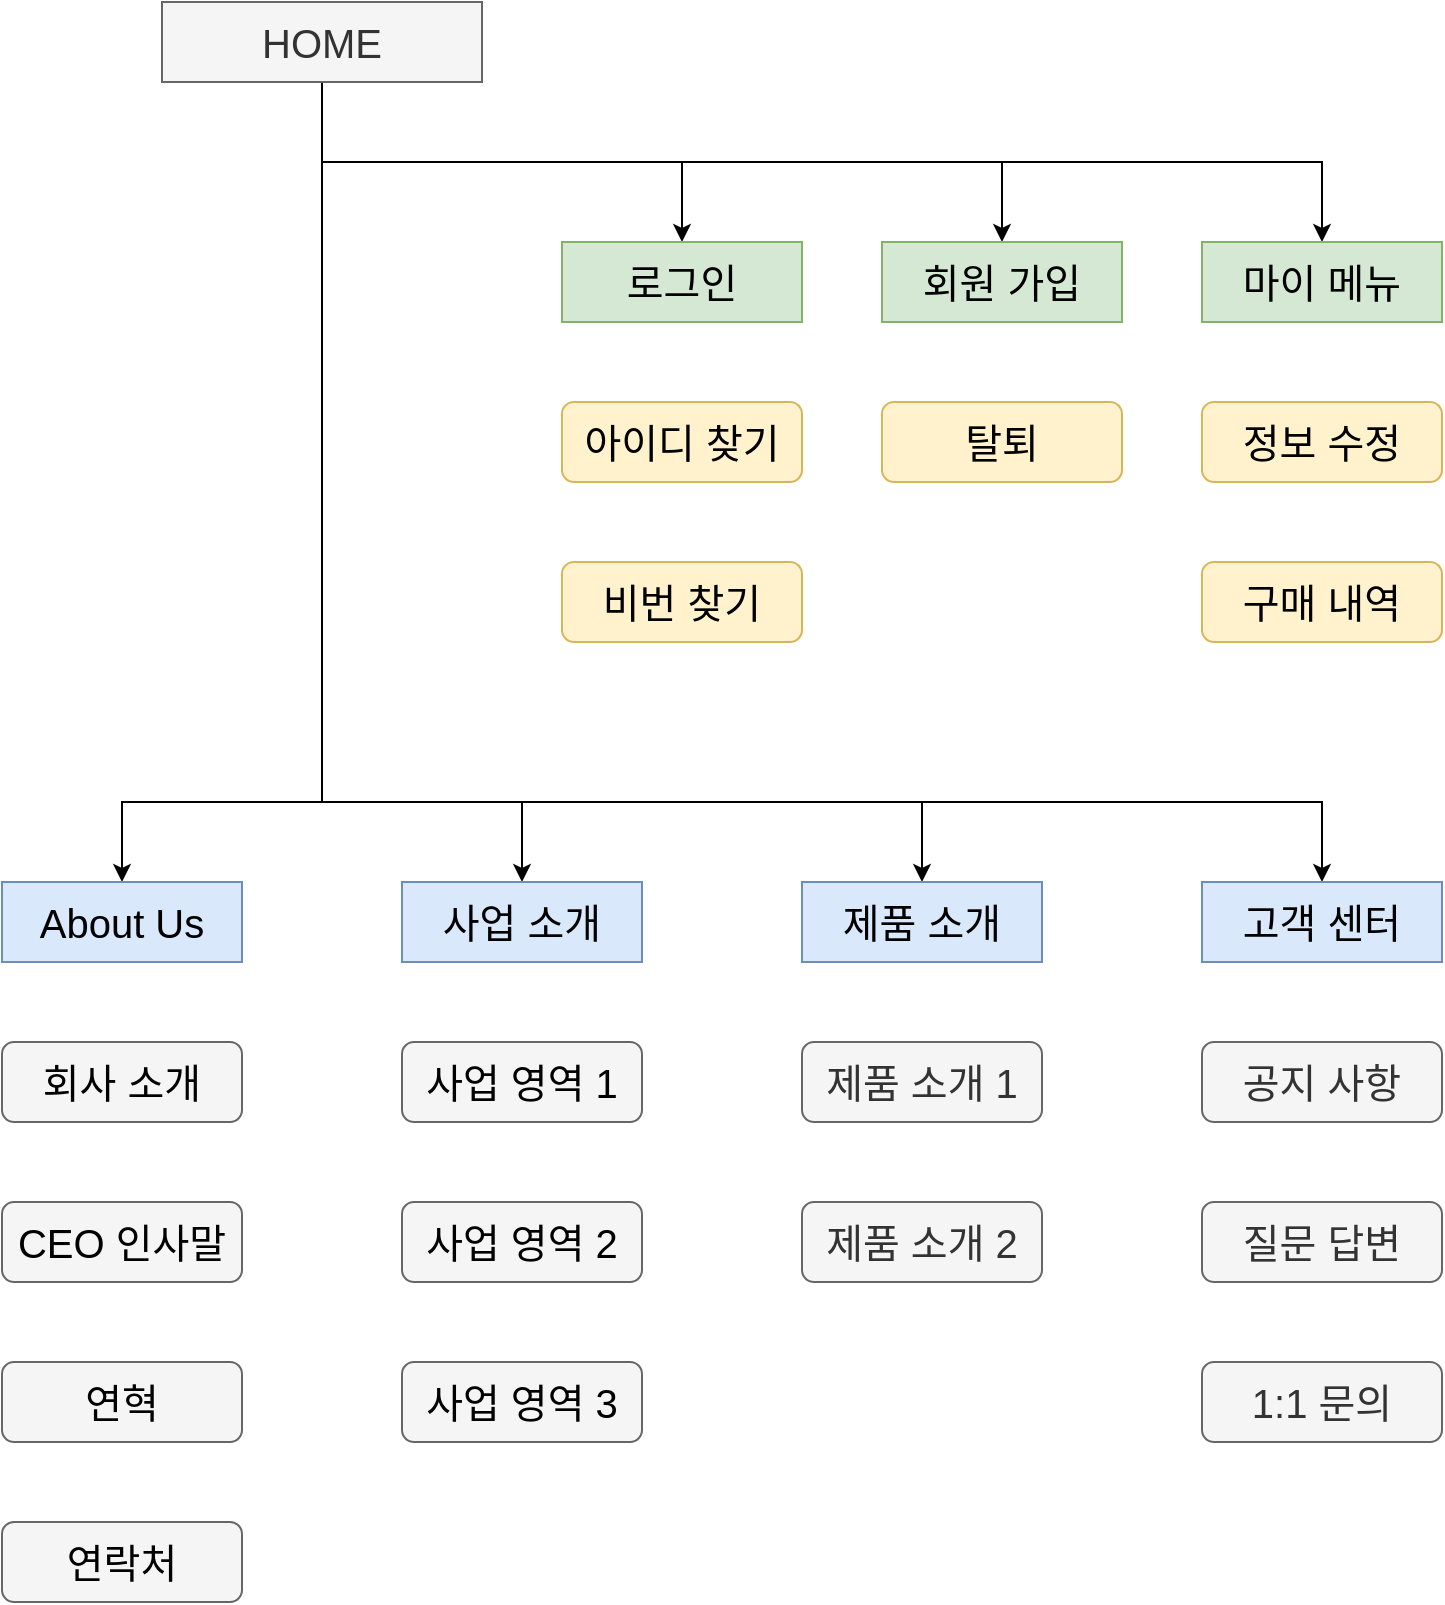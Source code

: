 <mxfile version="20.8.16" type="github">
  <diagram name="페이지-1" id="_Jpwml0fOtb8tEQNi3Sa">
    <mxGraphModel dx="1909" dy="998" grid="1" gridSize="10" guides="1" tooltips="1" connect="1" arrows="1" fold="1" page="1" pageScale="1" pageWidth="827" pageHeight="1169" math="0" shadow="0">
      <root>
        <mxCell id="0" />
        <mxCell id="1" parent="0" />
        <mxCell id="LK1-EXkS_fml6ojnkV7v-27" style="edgeStyle=orthogonalEdgeStyle;rounded=0;orthogonalLoop=1;jettySize=auto;html=1;fontSize=20;fontColor=#333333;entryX=0.5;entryY=0;entryDx=0;entryDy=0;" edge="1" parent="1" source="LK1-EXkS_fml6ojnkV7v-1" target="LK1-EXkS_fml6ojnkV7v-2">
          <mxGeometry relative="1" as="geometry">
            <mxPoint x="240" y="440" as="targetPoint" />
            <Array as="points">
              <mxPoint x="240" y="440" />
              <mxPoint x="140" y="440" />
            </Array>
          </mxGeometry>
        </mxCell>
        <mxCell id="LK1-EXkS_fml6ojnkV7v-28" style="edgeStyle=orthogonalEdgeStyle;rounded=0;orthogonalLoop=1;jettySize=auto;html=1;entryX=0.5;entryY=0;entryDx=0;entryDy=0;fontSize=20;fontColor=#333333;" edge="1" parent="1" source="LK1-EXkS_fml6ojnkV7v-1" target="LK1-EXkS_fml6ojnkV7v-7">
          <mxGeometry relative="1" as="geometry">
            <Array as="points">
              <mxPoint x="240" y="440" />
              <mxPoint x="340" y="440" />
            </Array>
          </mxGeometry>
        </mxCell>
        <mxCell id="LK1-EXkS_fml6ojnkV7v-30" style="edgeStyle=orthogonalEdgeStyle;rounded=0;orthogonalLoop=1;jettySize=auto;html=1;entryX=0.5;entryY=0;entryDx=0;entryDy=0;fontSize=20;fontColor=#333333;" edge="1" parent="1" source="LK1-EXkS_fml6ojnkV7v-1" target="LK1-EXkS_fml6ojnkV7v-11">
          <mxGeometry relative="1" as="geometry">
            <Array as="points">
              <mxPoint x="240" y="440" />
              <mxPoint x="540" y="440" />
            </Array>
          </mxGeometry>
        </mxCell>
        <mxCell id="LK1-EXkS_fml6ojnkV7v-31" style="edgeStyle=orthogonalEdgeStyle;rounded=0;orthogonalLoop=1;jettySize=auto;html=1;entryX=0.5;entryY=0;entryDx=0;entryDy=0;fontSize=20;fontColor=#333333;" edge="1" parent="1" source="LK1-EXkS_fml6ojnkV7v-1" target="LK1-EXkS_fml6ojnkV7v-14">
          <mxGeometry relative="1" as="geometry">
            <Array as="points">
              <mxPoint x="240" y="440" />
              <mxPoint x="740" y="440" />
            </Array>
          </mxGeometry>
        </mxCell>
        <mxCell id="LK1-EXkS_fml6ojnkV7v-32" style="edgeStyle=orthogonalEdgeStyle;rounded=0;orthogonalLoop=1;jettySize=auto;html=1;entryX=0.5;entryY=0;entryDx=0;entryDy=0;fontSize=20;fontColor=#333333;" edge="1" parent="1" source="LK1-EXkS_fml6ojnkV7v-1" target="LK1-EXkS_fml6ojnkV7v-18">
          <mxGeometry relative="1" as="geometry">
            <Array as="points">
              <mxPoint x="240" y="120" />
              <mxPoint x="420" y="120" />
            </Array>
          </mxGeometry>
        </mxCell>
        <mxCell id="LK1-EXkS_fml6ojnkV7v-33" style="edgeStyle=orthogonalEdgeStyle;rounded=0;orthogonalLoop=1;jettySize=auto;html=1;fontSize=20;fontColor=#333333;" edge="1" parent="1" source="LK1-EXkS_fml6ojnkV7v-1" target="LK1-EXkS_fml6ojnkV7v-21">
          <mxGeometry relative="1" as="geometry">
            <Array as="points">
              <mxPoint x="240" y="120" />
              <mxPoint x="580" y="120" />
            </Array>
          </mxGeometry>
        </mxCell>
        <mxCell id="LK1-EXkS_fml6ojnkV7v-34" style="edgeStyle=orthogonalEdgeStyle;rounded=0;orthogonalLoop=1;jettySize=auto;html=1;entryX=0.5;entryY=0;entryDx=0;entryDy=0;fontSize=20;fontColor=#333333;" edge="1" parent="1" source="LK1-EXkS_fml6ojnkV7v-1" target="LK1-EXkS_fml6ojnkV7v-24">
          <mxGeometry relative="1" as="geometry">
            <Array as="points">
              <mxPoint x="240" y="120" />
              <mxPoint x="740" y="120" />
            </Array>
          </mxGeometry>
        </mxCell>
        <mxCell id="LK1-EXkS_fml6ojnkV7v-1" value="&lt;font style=&quot;font-size: 20px;&quot;&gt;HOME&lt;/font&gt;" style="rounded=0;whiteSpace=wrap;html=1;fillColor=#f5f5f5;fontColor=#333333;strokeColor=#666666;" vertex="1" parent="1">
          <mxGeometry x="160" y="40" width="160" height="40" as="geometry" />
        </mxCell>
        <mxCell id="LK1-EXkS_fml6ojnkV7v-2" value="&lt;span style=&quot;font-size: 20px;&quot;&gt;About Us&lt;/span&gt;" style="rounded=0;whiteSpace=wrap;html=1;fillColor=#dae8fc;strokeColor=#6c8ebf;" vertex="1" parent="1">
          <mxGeometry x="80" y="480" width="120" height="40" as="geometry" />
        </mxCell>
        <mxCell id="LK1-EXkS_fml6ojnkV7v-3" value="&lt;font color=&quot;#000000&quot;&gt;회사 소개&lt;/font&gt;" style="rounded=1;whiteSpace=wrap;html=1;fontSize=20;fillColor=#f5f5f5;fontColor=#333333;strokeColor=#666666;" vertex="1" parent="1">
          <mxGeometry x="80" y="560" width="120" height="40" as="geometry" />
        </mxCell>
        <mxCell id="LK1-EXkS_fml6ojnkV7v-4" value="&lt;font color=&quot;#000000&quot;&gt;CEO 인사말&lt;/font&gt;" style="rounded=1;whiteSpace=wrap;html=1;fontSize=20;fillColor=#f5f5f5;fontColor=#333333;strokeColor=#666666;" vertex="1" parent="1">
          <mxGeometry x="80" y="640" width="120" height="40" as="geometry" />
        </mxCell>
        <mxCell id="LK1-EXkS_fml6ojnkV7v-5" value="&lt;font color=&quot;#000000&quot;&gt;연혁&lt;/font&gt;" style="rounded=1;whiteSpace=wrap;html=1;fontSize=20;fillColor=#f5f5f5;fontColor=#333333;strokeColor=#666666;" vertex="1" parent="1">
          <mxGeometry x="80" y="720" width="120" height="40" as="geometry" />
        </mxCell>
        <mxCell id="LK1-EXkS_fml6ojnkV7v-6" value="&lt;font color=&quot;#000000&quot;&gt;연락처&lt;/font&gt;" style="rounded=1;whiteSpace=wrap;html=1;fontSize=20;fillColor=#f5f5f5;fontColor=#333333;strokeColor=#666666;" vertex="1" parent="1">
          <mxGeometry x="80" y="800" width="120" height="40" as="geometry" />
        </mxCell>
        <mxCell id="LK1-EXkS_fml6ojnkV7v-7" value="&lt;span style=&quot;font-size: 20px;&quot;&gt;사업 소개&lt;/span&gt;" style="rounded=0;whiteSpace=wrap;html=1;fillColor=#dae8fc;strokeColor=#6c8ebf;" vertex="1" parent="1">
          <mxGeometry x="280" y="480" width="120" height="40" as="geometry" />
        </mxCell>
        <mxCell id="LK1-EXkS_fml6ojnkV7v-8" value="&lt;font color=&quot;#000000&quot;&gt;사업 영역 1&lt;/font&gt;" style="rounded=1;whiteSpace=wrap;html=1;fontSize=20;fillColor=#f5f5f5;fontColor=#333333;strokeColor=#666666;" vertex="1" parent="1">
          <mxGeometry x="280" y="560" width="120" height="40" as="geometry" />
        </mxCell>
        <mxCell id="LK1-EXkS_fml6ojnkV7v-9" value="&lt;font color=&quot;#000000&quot;&gt;사업 영역 2&lt;/font&gt;" style="rounded=1;whiteSpace=wrap;html=1;fontSize=20;fillColor=#f5f5f5;fontColor=#333333;strokeColor=#666666;" vertex="1" parent="1">
          <mxGeometry x="280" y="640" width="120" height="40" as="geometry" />
        </mxCell>
        <mxCell id="LK1-EXkS_fml6ojnkV7v-10" value="&lt;font color=&quot;#000000&quot;&gt;사업 영역 3&lt;/font&gt;" style="rounded=1;whiteSpace=wrap;html=1;fontSize=20;fillColor=#f5f5f5;fontColor=#333333;strokeColor=#666666;" vertex="1" parent="1">
          <mxGeometry x="280" y="720" width="120" height="40" as="geometry" />
        </mxCell>
        <mxCell id="LK1-EXkS_fml6ojnkV7v-11" value="&lt;span style=&quot;font-size: 20px;&quot;&gt;제품 소개&lt;/span&gt;" style="rounded=0;whiteSpace=wrap;html=1;fillColor=#dae8fc;strokeColor=#6c8ebf;" vertex="1" parent="1">
          <mxGeometry x="480" y="480" width="120" height="40" as="geometry" />
        </mxCell>
        <mxCell id="LK1-EXkS_fml6ojnkV7v-12" value="제품 소개&amp;nbsp;1" style="rounded=1;whiteSpace=wrap;html=1;fontSize=20;fillColor=#f5f5f5;fontColor=#333333;strokeColor=#666666;" vertex="1" parent="1">
          <mxGeometry x="480" y="560" width="120" height="40" as="geometry" />
        </mxCell>
        <mxCell id="LK1-EXkS_fml6ojnkV7v-13" value="제품 소개&amp;nbsp;2" style="rounded=1;whiteSpace=wrap;html=1;fontSize=20;fillColor=#f5f5f5;fontColor=#333333;strokeColor=#666666;" vertex="1" parent="1">
          <mxGeometry x="480" y="640" width="120" height="40" as="geometry" />
        </mxCell>
        <mxCell id="LK1-EXkS_fml6ojnkV7v-14" value="&lt;span style=&quot;font-size: 20px;&quot;&gt;고객 센터&lt;/span&gt;" style="rounded=0;whiteSpace=wrap;html=1;fillColor=#dae8fc;strokeColor=#6c8ebf;" vertex="1" parent="1">
          <mxGeometry x="680" y="480" width="120" height="40" as="geometry" />
        </mxCell>
        <mxCell id="LK1-EXkS_fml6ojnkV7v-15" value="공지 사항" style="rounded=1;whiteSpace=wrap;html=1;fontSize=20;fillColor=#f5f5f5;fontColor=#333333;strokeColor=#666666;" vertex="1" parent="1">
          <mxGeometry x="680" y="560" width="120" height="40" as="geometry" />
        </mxCell>
        <mxCell id="LK1-EXkS_fml6ojnkV7v-16" value="질문 답변" style="rounded=1;whiteSpace=wrap;html=1;fontSize=20;fillColor=#f5f5f5;fontColor=#333333;strokeColor=#666666;" vertex="1" parent="1">
          <mxGeometry x="680" y="640" width="120" height="40" as="geometry" />
        </mxCell>
        <mxCell id="LK1-EXkS_fml6ojnkV7v-17" value="1:1 문의" style="rounded=1;whiteSpace=wrap;html=1;fontSize=20;fillColor=#f5f5f5;fontColor=#333333;strokeColor=#666666;" vertex="1" parent="1">
          <mxGeometry x="680" y="720" width="120" height="40" as="geometry" />
        </mxCell>
        <mxCell id="LK1-EXkS_fml6ojnkV7v-18" value="&lt;span style=&quot;font-size: 20px;&quot;&gt;로그인&lt;/span&gt;" style="rounded=0;whiteSpace=wrap;html=1;fillColor=#d5e8d4;strokeColor=#82b366;" vertex="1" parent="1">
          <mxGeometry x="360" y="160" width="120" height="40" as="geometry" />
        </mxCell>
        <mxCell id="LK1-EXkS_fml6ojnkV7v-19" value="아이디 찾기" style="rounded=1;whiteSpace=wrap;html=1;fontSize=20;fillColor=#fff2cc;strokeColor=#d6b656;" vertex="1" parent="1">
          <mxGeometry x="360" y="240" width="120" height="40" as="geometry" />
        </mxCell>
        <mxCell id="LK1-EXkS_fml6ojnkV7v-20" value="비번 찾기" style="rounded=1;whiteSpace=wrap;html=1;fontSize=20;fillColor=#fff2cc;strokeColor=#d6b656;" vertex="1" parent="1">
          <mxGeometry x="360" y="320" width="120" height="40" as="geometry" />
        </mxCell>
        <mxCell id="LK1-EXkS_fml6ojnkV7v-21" value="&lt;span style=&quot;font-size: 20px;&quot;&gt;회원 가입&lt;/span&gt;" style="rounded=0;whiteSpace=wrap;html=1;fillColor=#d5e8d4;strokeColor=#82b366;" vertex="1" parent="1">
          <mxGeometry x="520" y="160" width="120" height="40" as="geometry" />
        </mxCell>
        <mxCell id="LK1-EXkS_fml6ojnkV7v-22" value="탈퇴" style="rounded=1;whiteSpace=wrap;html=1;fontSize=20;fillColor=#fff2cc;strokeColor=#d6b656;" vertex="1" parent="1">
          <mxGeometry x="520" y="240" width="120" height="40" as="geometry" />
        </mxCell>
        <mxCell id="LK1-EXkS_fml6ojnkV7v-24" value="&lt;span style=&quot;font-size: 20px;&quot;&gt;마이 메뉴&lt;/span&gt;" style="rounded=0;whiteSpace=wrap;html=1;fillColor=#d5e8d4;strokeColor=#82b366;" vertex="1" parent="1">
          <mxGeometry x="680" y="160" width="120" height="40" as="geometry" />
        </mxCell>
        <mxCell id="LK1-EXkS_fml6ojnkV7v-25" value="정보 수정" style="rounded=1;whiteSpace=wrap;html=1;fontSize=20;fillColor=#fff2cc;strokeColor=#d6b656;" vertex="1" parent="1">
          <mxGeometry x="680" y="240" width="120" height="40" as="geometry" />
        </mxCell>
        <mxCell id="LK1-EXkS_fml6ojnkV7v-26" value="구매 내역" style="rounded=1;whiteSpace=wrap;html=1;fontSize=20;fillColor=#fff2cc;strokeColor=#d6b656;" vertex="1" parent="1">
          <mxGeometry x="680" y="320" width="120" height="40" as="geometry" />
        </mxCell>
      </root>
    </mxGraphModel>
  </diagram>
</mxfile>
